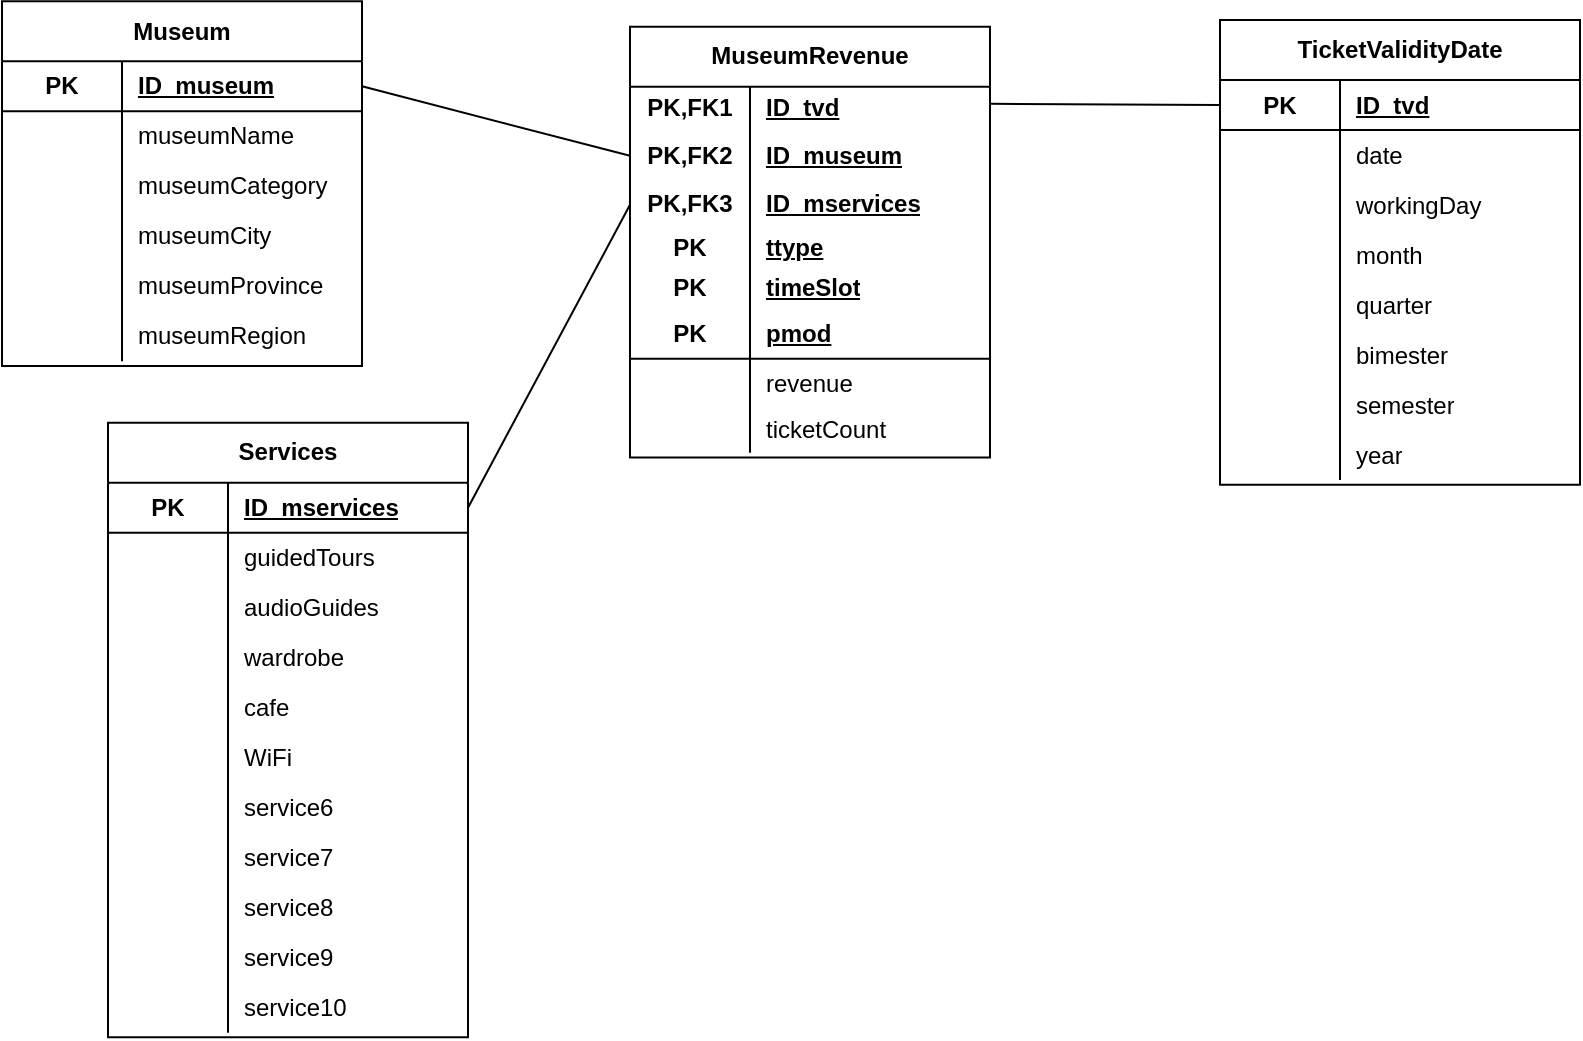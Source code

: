 <mxfile version="22.0.2" type="device">
  <diagram name="Page-1" id="Dv8w036ittZXrfxA3FeI">
    <mxGraphModel dx="2236" dy="738" grid="0" gridSize="10" guides="0" tooltips="1" connect="1" arrows="1" fold="1" page="0" pageScale="1" pageWidth="827" pageHeight="1169" math="0" shadow="0">
      <root>
        <mxCell id="0" />
        <mxCell id="1" parent="0" />
        <mxCell id="UeH1s7Mo3hHtWr80x8ty-1" value="MuseumRevenue" style="shape=table;startSize=30;container=1;collapsible=1;childLayout=tableLayout;fixedRows=1;rowLines=0;fontStyle=1;align=center;resizeLast=1;html=1;whiteSpace=wrap;" vertex="1" parent="1">
          <mxGeometry x="-572" y="140.42" width="180" height="215.327" as="geometry">
            <mxRectangle x="-680" y="157" width="135" height="30" as="alternateBounds" />
          </mxGeometry>
        </mxCell>
        <mxCell id="UeH1s7Mo3hHtWr80x8ty-2" value="" style="shape=tableRow;horizontal=0;startSize=0;swimlaneHead=0;swimlaneBody=0;fillColor=none;collapsible=0;dropTarget=0;points=[[0,0.5],[1,0.5]];portConstraint=eastwest;top=0;left=0;right=0;bottom=0;html=1;" vertex="1" parent="UeH1s7Mo3hHtWr80x8ty-1">
          <mxGeometry y="30" width="180" height="22" as="geometry" />
        </mxCell>
        <mxCell id="UeH1s7Mo3hHtWr80x8ty-3" value="PK,FK1" style="shape=partialRectangle;connectable=0;fillColor=none;top=0;left=0;bottom=0;right=0;fontStyle=1;overflow=hidden;html=1;whiteSpace=wrap;" vertex="1" parent="UeH1s7Mo3hHtWr80x8ty-2">
          <mxGeometry width="60" height="22" as="geometry">
            <mxRectangle width="60" height="22" as="alternateBounds" />
          </mxGeometry>
        </mxCell>
        <mxCell id="UeH1s7Mo3hHtWr80x8ty-4" value="ID_tvd" style="shape=partialRectangle;connectable=0;fillColor=none;top=0;left=0;bottom=0;right=0;align=left;spacingLeft=6;fontStyle=5;overflow=hidden;html=1;whiteSpace=wrap;" vertex="1" parent="UeH1s7Mo3hHtWr80x8ty-2">
          <mxGeometry x="60" width="120" height="22" as="geometry">
            <mxRectangle width="120" height="22" as="alternateBounds" />
          </mxGeometry>
        </mxCell>
        <mxCell id="UeH1s7Mo3hHtWr80x8ty-5" value="" style="shape=tableRow;horizontal=0;startSize=0;swimlaneHead=0;swimlaneBody=0;fillColor=none;collapsible=0;dropTarget=0;points=[[0,0.5],[1,0.5]];portConstraint=eastwest;top=0;left=0;right=0;bottom=0;html=1;" vertex="1" parent="UeH1s7Mo3hHtWr80x8ty-1">
          <mxGeometry y="52" width="180" height="25" as="geometry" />
        </mxCell>
        <mxCell id="UeH1s7Mo3hHtWr80x8ty-6" value="PK,FK2" style="shape=partialRectangle;connectable=0;fillColor=none;top=0;left=0;bottom=0;right=0;fontStyle=1;overflow=hidden;html=1;whiteSpace=wrap;" vertex="1" parent="UeH1s7Mo3hHtWr80x8ty-5">
          <mxGeometry width="60" height="25" as="geometry">
            <mxRectangle width="60" height="25" as="alternateBounds" />
          </mxGeometry>
        </mxCell>
        <mxCell id="UeH1s7Mo3hHtWr80x8ty-7" value="ID_museum" style="shape=partialRectangle;connectable=0;fillColor=none;top=0;left=0;bottom=0;right=0;align=left;spacingLeft=6;fontStyle=5;overflow=hidden;html=1;whiteSpace=wrap;" vertex="1" parent="UeH1s7Mo3hHtWr80x8ty-5">
          <mxGeometry x="60" width="120" height="25" as="geometry">
            <mxRectangle width="120" height="25" as="alternateBounds" />
          </mxGeometry>
        </mxCell>
        <mxCell id="UeH1s7Mo3hHtWr80x8ty-8" value="" style="shape=tableRow;horizontal=0;startSize=0;swimlaneHead=0;swimlaneBody=0;fillColor=none;collapsible=0;dropTarget=0;points=[[0,0.5],[1,0.5]];portConstraint=eastwest;top=0;left=0;right=0;bottom=0;html=1;" vertex="1" parent="UeH1s7Mo3hHtWr80x8ty-1">
          <mxGeometry y="77" width="180" height="24" as="geometry" />
        </mxCell>
        <mxCell id="UeH1s7Mo3hHtWr80x8ty-9" value="PK,FK3" style="shape=partialRectangle;connectable=0;fillColor=none;top=0;left=0;bottom=0;right=0;fontStyle=1;overflow=hidden;html=1;whiteSpace=wrap;" vertex="1" parent="UeH1s7Mo3hHtWr80x8ty-8">
          <mxGeometry width="60" height="24" as="geometry">
            <mxRectangle width="60" height="24" as="alternateBounds" />
          </mxGeometry>
        </mxCell>
        <mxCell id="UeH1s7Mo3hHtWr80x8ty-10" value="ID_mservices" style="shape=partialRectangle;connectable=0;fillColor=none;top=0;left=0;bottom=0;right=0;align=left;spacingLeft=6;fontStyle=5;overflow=hidden;html=1;whiteSpace=wrap;" vertex="1" parent="UeH1s7Mo3hHtWr80x8ty-8">
          <mxGeometry x="60" width="120" height="24" as="geometry">
            <mxRectangle width="120" height="24" as="alternateBounds" />
          </mxGeometry>
        </mxCell>
        <mxCell id="UeH1s7Mo3hHtWr80x8ty-11" value="" style="shape=tableRow;horizontal=0;startSize=0;swimlaneHead=0;swimlaneBody=0;fillColor=none;collapsible=0;dropTarget=0;points=[[0,0.5],[1,0.5]];portConstraint=eastwest;top=0;left=0;right=0;bottom=0;html=1;" vertex="1" parent="UeH1s7Mo3hHtWr80x8ty-1">
          <mxGeometry y="101" width="180" height="20" as="geometry" />
        </mxCell>
        <mxCell id="UeH1s7Mo3hHtWr80x8ty-12" value="PK" style="shape=partialRectangle;connectable=0;fillColor=none;top=0;left=0;bottom=0;right=0;fontStyle=1;overflow=hidden;html=1;whiteSpace=wrap;" vertex="1" parent="UeH1s7Mo3hHtWr80x8ty-11">
          <mxGeometry width="60" height="20" as="geometry">
            <mxRectangle width="60" height="20" as="alternateBounds" />
          </mxGeometry>
        </mxCell>
        <mxCell id="UeH1s7Mo3hHtWr80x8ty-13" value="ttype" style="shape=partialRectangle;connectable=0;fillColor=none;top=0;left=0;bottom=0;right=0;align=left;spacingLeft=6;fontStyle=5;overflow=hidden;html=1;whiteSpace=wrap;" vertex="1" parent="UeH1s7Mo3hHtWr80x8ty-11">
          <mxGeometry x="60" width="120" height="20" as="geometry">
            <mxRectangle width="120" height="20" as="alternateBounds" />
          </mxGeometry>
        </mxCell>
        <mxCell id="UeH1s7Mo3hHtWr80x8ty-107" value="" style="shape=tableRow;horizontal=0;startSize=0;swimlaneHead=0;swimlaneBody=0;fillColor=none;collapsible=0;dropTarget=0;points=[[0,0.5],[1,0.5]];portConstraint=eastwest;top=0;left=0;right=0;bottom=0;html=1;" vertex="1" parent="UeH1s7Mo3hHtWr80x8ty-1">
          <mxGeometry y="121" width="180" height="20" as="geometry" />
        </mxCell>
        <mxCell id="UeH1s7Mo3hHtWr80x8ty-108" value="PK" style="shape=partialRectangle;connectable=0;fillColor=none;top=0;left=0;bottom=0;right=0;fontStyle=1;overflow=hidden;html=1;whiteSpace=wrap;" vertex="1" parent="UeH1s7Mo3hHtWr80x8ty-107">
          <mxGeometry width="60" height="20" as="geometry">
            <mxRectangle width="60" height="20" as="alternateBounds" />
          </mxGeometry>
        </mxCell>
        <mxCell id="UeH1s7Mo3hHtWr80x8ty-109" value="timeSlot" style="shape=partialRectangle;connectable=0;fillColor=none;top=0;left=0;bottom=0;right=0;align=left;spacingLeft=6;fontStyle=5;overflow=hidden;html=1;whiteSpace=wrap;" vertex="1" parent="UeH1s7Mo3hHtWr80x8ty-107">
          <mxGeometry x="60" width="120" height="20" as="geometry">
            <mxRectangle width="120" height="20" as="alternateBounds" />
          </mxGeometry>
        </mxCell>
        <mxCell id="UeH1s7Mo3hHtWr80x8ty-14" value="" style="shape=tableRow;horizontal=0;startSize=0;swimlaneHead=0;swimlaneBody=0;fillColor=none;collapsible=0;dropTarget=0;points=[[0,0.5],[1,0.5]];portConstraint=eastwest;top=0;left=0;right=0;bottom=1;html=1;" vertex="1" parent="UeH1s7Mo3hHtWr80x8ty-1">
          <mxGeometry y="141" width="180" height="25" as="geometry" />
        </mxCell>
        <mxCell id="UeH1s7Mo3hHtWr80x8ty-15" value="PK" style="shape=partialRectangle;connectable=0;fillColor=none;top=0;left=0;bottom=0;right=0;fontStyle=1;overflow=hidden;html=1;whiteSpace=wrap;" vertex="1" parent="UeH1s7Mo3hHtWr80x8ty-14">
          <mxGeometry width="60" height="25" as="geometry">
            <mxRectangle width="60" height="25" as="alternateBounds" />
          </mxGeometry>
        </mxCell>
        <mxCell id="UeH1s7Mo3hHtWr80x8ty-16" value="pmod" style="shape=partialRectangle;connectable=0;fillColor=none;top=0;left=0;bottom=0;right=0;align=left;spacingLeft=6;fontStyle=5;overflow=hidden;html=1;whiteSpace=wrap;" vertex="1" parent="UeH1s7Mo3hHtWr80x8ty-14">
          <mxGeometry x="60" width="120" height="25" as="geometry">
            <mxRectangle width="120" height="25" as="alternateBounds" />
          </mxGeometry>
        </mxCell>
        <mxCell id="UeH1s7Mo3hHtWr80x8ty-17" value="" style="shape=tableRow;horizontal=0;startSize=0;swimlaneHead=0;swimlaneBody=0;fillColor=none;collapsible=0;dropTarget=0;points=[[0,0.5],[1,0.5]];portConstraint=eastwest;top=0;left=0;right=0;bottom=0;html=1;" vertex="1" parent="UeH1s7Mo3hHtWr80x8ty-1">
          <mxGeometry y="166" width="180" height="25" as="geometry" />
        </mxCell>
        <mxCell id="UeH1s7Mo3hHtWr80x8ty-18" value="" style="shape=partialRectangle;connectable=0;fillColor=none;top=0;left=0;bottom=0;right=0;editable=1;overflow=hidden;html=1;whiteSpace=wrap;" vertex="1" parent="UeH1s7Mo3hHtWr80x8ty-17">
          <mxGeometry width="60" height="25" as="geometry">
            <mxRectangle width="60" height="25" as="alternateBounds" />
          </mxGeometry>
        </mxCell>
        <mxCell id="UeH1s7Mo3hHtWr80x8ty-19" value="revenue" style="shape=partialRectangle;connectable=0;fillColor=none;top=0;left=0;bottom=0;right=0;align=left;spacingLeft=6;overflow=hidden;html=1;whiteSpace=wrap;" vertex="1" parent="UeH1s7Mo3hHtWr80x8ty-17">
          <mxGeometry x="60" width="120" height="25" as="geometry">
            <mxRectangle width="120" height="25" as="alternateBounds" />
          </mxGeometry>
        </mxCell>
        <mxCell id="UeH1s7Mo3hHtWr80x8ty-20" value="" style="shape=tableRow;horizontal=0;startSize=0;swimlaneHead=0;swimlaneBody=0;fillColor=none;collapsible=0;dropTarget=0;points=[[0,0.5],[1,0.5]];portConstraint=eastwest;top=0;left=0;right=0;bottom=0;html=1;" vertex="1" parent="UeH1s7Mo3hHtWr80x8ty-1">
          <mxGeometry y="191" width="180" height="22" as="geometry" />
        </mxCell>
        <mxCell id="UeH1s7Mo3hHtWr80x8ty-21" value="" style="shape=partialRectangle;connectable=0;fillColor=none;top=0;left=0;bottom=0;right=0;editable=1;overflow=hidden;html=1;whiteSpace=wrap;" vertex="1" parent="UeH1s7Mo3hHtWr80x8ty-20">
          <mxGeometry width="60" height="22" as="geometry">
            <mxRectangle width="60" height="22" as="alternateBounds" />
          </mxGeometry>
        </mxCell>
        <mxCell id="UeH1s7Mo3hHtWr80x8ty-22" value="ticketCount" style="shape=partialRectangle;connectable=0;fillColor=none;top=0;left=0;bottom=0;right=0;align=left;spacingLeft=6;overflow=hidden;html=1;whiteSpace=wrap;" vertex="1" parent="UeH1s7Mo3hHtWr80x8ty-20">
          <mxGeometry x="60" width="120" height="22" as="geometry">
            <mxRectangle width="120" height="22" as="alternateBounds" />
          </mxGeometry>
        </mxCell>
        <mxCell id="UeH1s7Mo3hHtWr80x8ty-23" value="" style="endArrow=none;html=1;rounded=0;startSize=14;endSize=14;sourcePerimeterSpacing=8;targetPerimeterSpacing=8;curved=1;entryX=0;entryY=0.5;entryDx=0;entryDy=0;exitX=1.002;exitY=0.387;exitDx=0;exitDy=0;exitPerimeter=0;" edge="1" parent="1" source="UeH1s7Mo3hHtWr80x8ty-2" target="UeH1s7Mo3hHtWr80x8ty-25">
          <mxGeometry relative="1" as="geometry">
            <mxPoint x="-395" y="179" as="sourcePoint" />
            <mxPoint x="-59" y="170" as="targetPoint" />
          </mxGeometry>
        </mxCell>
        <mxCell id="UeH1s7Mo3hHtWr80x8ty-24" value="TicketValidityDate" style="shape=table;startSize=30;container=1;collapsible=1;childLayout=tableLayout;fixedRows=1;rowLines=0;fontStyle=1;align=center;resizeLast=1;html=1;whiteSpace=wrap;" vertex="1" parent="1">
          <mxGeometry x="-277" y="137" width="180" height="232.327" as="geometry">
            <mxRectangle x="-680" y="157" width="135" height="30" as="alternateBounds" />
          </mxGeometry>
        </mxCell>
        <mxCell id="UeH1s7Mo3hHtWr80x8ty-25" value="" style="shape=tableRow;horizontal=0;startSize=0;swimlaneHead=0;swimlaneBody=0;fillColor=none;collapsible=0;dropTarget=0;points=[[0,0.5],[1,0.5]];portConstraint=eastwest;top=0;left=0;right=0;bottom=1;html=1;" vertex="1" parent="UeH1s7Mo3hHtWr80x8ty-24">
          <mxGeometry y="30" width="180" height="25" as="geometry" />
        </mxCell>
        <mxCell id="UeH1s7Mo3hHtWr80x8ty-26" value="PK" style="shape=partialRectangle;connectable=0;fillColor=none;top=0;left=0;bottom=0;right=0;fontStyle=1;overflow=hidden;html=1;whiteSpace=wrap;" vertex="1" parent="UeH1s7Mo3hHtWr80x8ty-25">
          <mxGeometry width="60" height="25" as="geometry">
            <mxRectangle width="60" height="25" as="alternateBounds" />
          </mxGeometry>
        </mxCell>
        <mxCell id="UeH1s7Mo3hHtWr80x8ty-27" value="ID_tvd" style="shape=partialRectangle;connectable=0;fillColor=none;top=0;left=0;bottom=0;right=0;align=left;spacingLeft=6;fontStyle=5;overflow=hidden;html=1;whiteSpace=wrap;" vertex="1" parent="UeH1s7Mo3hHtWr80x8ty-25">
          <mxGeometry x="60" width="120" height="25" as="geometry">
            <mxRectangle width="120" height="25" as="alternateBounds" />
          </mxGeometry>
        </mxCell>
        <mxCell id="UeH1s7Mo3hHtWr80x8ty-28" value="" style="shape=tableRow;horizontal=0;startSize=0;swimlaneHead=0;swimlaneBody=0;fillColor=none;collapsible=0;dropTarget=0;points=[[0,0.5],[1,0.5]];portConstraint=eastwest;top=0;left=0;right=0;bottom=0;html=1;" vertex="1" parent="UeH1s7Mo3hHtWr80x8ty-24">
          <mxGeometry y="55" width="180" height="25" as="geometry" />
        </mxCell>
        <mxCell id="UeH1s7Mo3hHtWr80x8ty-29" value="" style="shape=partialRectangle;connectable=0;fillColor=none;top=0;left=0;bottom=0;right=0;editable=1;overflow=hidden;html=1;whiteSpace=wrap;" vertex="1" parent="UeH1s7Mo3hHtWr80x8ty-28">
          <mxGeometry width="60" height="25" as="geometry">
            <mxRectangle width="60" height="25" as="alternateBounds" />
          </mxGeometry>
        </mxCell>
        <mxCell id="UeH1s7Mo3hHtWr80x8ty-30" value="date" style="shape=partialRectangle;connectable=0;fillColor=none;top=0;left=0;bottom=0;right=0;align=left;spacingLeft=6;overflow=hidden;html=1;whiteSpace=wrap;" vertex="1" parent="UeH1s7Mo3hHtWr80x8ty-28">
          <mxGeometry x="60" width="120" height="25" as="geometry">
            <mxRectangle width="120" height="25" as="alternateBounds" />
          </mxGeometry>
        </mxCell>
        <mxCell id="UeH1s7Mo3hHtWr80x8ty-34" value="" style="shape=tableRow;horizontal=0;startSize=0;swimlaneHead=0;swimlaneBody=0;fillColor=none;collapsible=0;dropTarget=0;points=[[0,0.5],[1,0.5]];portConstraint=eastwest;top=0;left=0;right=0;bottom=0;html=1;" vertex="1" parent="UeH1s7Mo3hHtWr80x8ty-24">
          <mxGeometry y="80" width="180" height="25" as="geometry" />
        </mxCell>
        <mxCell id="UeH1s7Mo3hHtWr80x8ty-35" value="" style="shape=partialRectangle;connectable=0;fillColor=none;top=0;left=0;bottom=0;right=0;editable=1;overflow=hidden;html=1;whiteSpace=wrap;" vertex="1" parent="UeH1s7Mo3hHtWr80x8ty-34">
          <mxGeometry width="60" height="25" as="geometry">
            <mxRectangle width="60" height="25" as="alternateBounds" />
          </mxGeometry>
        </mxCell>
        <mxCell id="UeH1s7Mo3hHtWr80x8ty-36" value="workingDay" style="shape=partialRectangle;connectable=0;fillColor=none;top=0;left=0;bottom=0;right=0;align=left;spacingLeft=6;overflow=hidden;html=1;whiteSpace=wrap;" vertex="1" parent="UeH1s7Mo3hHtWr80x8ty-34">
          <mxGeometry x="60" width="120" height="25" as="geometry">
            <mxRectangle width="120" height="25" as="alternateBounds" />
          </mxGeometry>
        </mxCell>
        <mxCell id="UeH1s7Mo3hHtWr80x8ty-37" value="" style="shape=tableRow;horizontal=0;startSize=0;swimlaneHead=0;swimlaneBody=0;fillColor=none;collapsible=0;dropTarget=0;points=[[0,0.5],[1,0.5]];portConstraint=eastwest;top=0;left=0;right=0;bottom=0;html=1;" vertex="1" parent="UeH1s7Mo3hHtWr80x8ty-24">
          <mxGeometry y="105" width="180" height="25" as="geometry" />
        </mxCell>
        <mxCell id="UeH1s7Mo3hHtWr80x8ty-38" value="" style="shape=partialRectangle;connectable=0;fillColor=none;top=0;left=0;bottom=0;right=0;editable=1;overflow=hidden;html=1;whiteSpace=wrap;" vertex="1" parent="UeH1s7Mo3hHtWr80x8ty-37">
          <mxGeometry width="60" height="25" as="geometry">
            <mxRectangle width="60" height="25" as="alternateBounds" />
          </mxGeometry>
        </mxCell>
        <mxCell id="UeH1s7Mo3hHtWr80x8ty-39" value="month" style="shape=partialRectangle;connectable=0;fillColor=none;top=0;left=0;bottom=0;right=0;align=left;spacingLeft=6;overflow=hidden;html=1;whiteSpace=wrap;" vertex="1" parent="UeH1s7Mo3hHtWr80x8ty-37">
          <mxGeometry x="60" width="120" height="25" as="geometry">
            <mxRectangle width="120" height="25" as="alternateBounds" />
          </mxGeometry>
        </mxCell>
        <mxCell id="UeH1s7Mo3hHtWr80x8ty-40" value="" style="shape=tableRow;horizontal=0;startSize=0;swimlaneHead=0;swimlaneBody=0;fillColor=none;collapsible=0;dropTarget=0;points=[[0,0.5],[1,0.5]];portConstraint=eastwest;top=0;left=0;right=0;bottom=0;html=1;" vertex="1" parent="UeH1s7Mo3hHtWr80x8ty-24">
          <mxGeometry y="130" width="180" height="25" as="geometry" />
        </mxCell>
        <mxCell id="UeH1s7Mo3hHtWr80x8ty-41" value="" style="shape=partialRectangle;connectable=0;fillColor=none;top=0;left=0;bottom=0;right=0;editable=1;overflow=hidden;html=1;whiteSpace=wrap;" vertex="1" parent="UeH1s7Mo3hHtWr80x8ty-40">
          <mxGeometry width="60" height="25" as="geometry">
            <mxRectangle width="60" height="25" as="alternateBounds" />
          </mxGeometry>
        </mxCell>
        <mxCell id="UeH1s7Mo3hHtWr80x8ty-42" value="quarter" style="shape=partialRectangle;connectable=0;fillColor=none;top=0;left=0;bottom=0;right=0;align=left;spacingLeft=6;overflow=hidden;html=1;whiteSpace=wrap;" vertex="1" parent="UeH1s7Mo3hHtWr80x8ty-40">
          <mxGeometry x="60" width="120" height="25" as="geometry">
            <mxRectangle width="120" height="25" as="alternateBounds" />
          </mxGeometry>
        </mxCell>
        <mxCell id="UeH1s7Mo3hHtWr80x8ty-43" value="" style="shape=tableRow;horizontal=0;startSize=0;swimlaneHead=0;swimlaneBody=0;fillColor=none;collapsible=0;dropTarget=0;points=[[0,0.5],[1,0.5]];portConstraint=eastwest;top=0;left=0;right=0;bottom=0;html=1;" vertex="1" parent="UeH1s7Mo3hHtWr80x8ty-24">
          <mxGeometry y="155" width="180" height="25" as="geometry" />
        </mxCell>
        <mxCell id="UeH1s7Mo3hHtWr80x8ty-44" value="" style="shape=partialRectangle;connectable=0;fillColor=none;top=0;left=0;bottom=0;right=0;editable=1;overflow=hidden;html=1;whiteSpace=wrap;" vertex="1" parent="UeH1s7Mo3hHtWr80x8ty-43">
          <mxGeometry width="60" height="25" as="geometry">
            <mxRectangle width="60" height="25" as="alternateBounds" />
          </mxGeometry>
        </mxCell>
        <mxCell id="UeH1s7Mo3hHtWr80x8ty-45" value="bimester" style="shape=partialRectangle;connectable=0;fillColor=none;top=0;left=0;bottom=0;right=0;align=left;spacingLeft=6;overflow=hidden;html=1;whiteSpace=wrap;" vertex="1" parent="UeH1s7Mo3hHtWr80x8ty-43">
          <mxGeometry x="60" width="120" height="25" as="geometry">
            <mxRectangle width="120" height="25" as="alternateBounds" />
          </mxGeometry>
        </mxCell>
        <mxCell id="UeH1s7Mo3hHtWr80x8ty-46" value="" style="shape=tableRow;horizontal=0;startSize=0;swimlaneHead=0;swimlaneBody=0;fillColor=none;collapsible=0;dropTarget=0;points=[[0,0.5],[1,0.5]];portConstraint=eastwest;top=0;left=0;right=0;bottom=0;html=1;" vertex="1" parent="UeH1s7Mo3hHtWr80x8ty-24">
          <mxGeometry y="180" width="180" height="25" as="geometry" />
        </mxCell>
        <mxCell id="UeH1s7Mo3hHtWr80x8ty-47" value="" style="shape=partialRectangle;connectable=0;fillColor=none;top=0;left=0;bottom=0;right=0;editable=1;overflow=hidden;html=1;whiteSpace=wrap;" vertex="1" parent="UeH1s7Mo3hHtWr80x8ty-46">
          <mxGeometry width="60" height="25" as="geometry">
            <mxRectangle width="60" height="25" as="alternateBounds" />
          </mxGeometry>
        </mxCell>
        <mxCell id="UeH1s7Mo3hHtWr80x8ty-48" value="semester" style="shape=partialRectangle;connectable=0;fillColor=none;top=0;left=0;bottom=0;right=0;align=left;spacingLeft=6;overflow=hidden;html=1;whiteSpace=wrap;" vertex="1" parent="UeH1s7Mo3hHtWr80x8ty-46">
          <mxGeometry x="60" width="120" height="25" as="geometry">
            <mxRectangle width="120" height="25" as="alternateBounds" />
          </mxGeometry>
        </mxCell>
        <mxCell id="UeH1s7Mo3hHtWr80x8ty-49" value="" style="shape=tableRow;horizontal=0;startSize=0;swimlaneHead=0;swimlaneBody=0;fillColor=none;collapsible=0;dropTarget=0;points=[[0,0.5],[1,0.5]];portConstraint=eastwest;top=0;left=0;right=0;bottom=0;html=1;" vertex="1" parent="UeH1s7Mo3hHtWr80x8ty-24">
          <mxGeometry y="205" width="180" height="25" as="geometry" />
        </mxCell>
        <mxCell id="UeH1s7Mo3hHtWr80x8ty-50" value="" style="shape=partialRectangle;connectable=0;fillColor=none;top=0;left=0;bottom=0;right=0;editable=1;overflow=hidden;html=1;whiteSpace=wrap;" vertex="1" parent="UeH1s7Mo3hHtWr80x8ty-49">
          <mxGeometry width="60" height="25" as="geometry">
            <mxRectangle width="60" height="25" as="alternateBounds" />
          </mxGeometry>
        </mxCell>
        <mxCell id="UeH1s7Mo3hHtWr80x8ty-51" value="year" style="shape=partialRectangle;connectable=0;fillColor=none;top=0;left=0;bottom=0;right=0;align=left;spacingLeft=6;overflow=hidden;html=1;whiteSpace=wrap;" vertex="1" parent="UeH1s7Mo3hHtWr80x8ty-49">
          <mxGeometry x="60" width="120" height="25" as="geometry">
            <mxRectangle width="120" height="25" as="alternateBounds" />
          </mxGeometry>
        </mxCell>
        <mxCell id="UeH1s7Mo3hHtWr80x8ty-52" value="Museum" style="shape=table;startSize=30;container=1;collapsible=1;childLayout=tableLayout;fixedRows=1;rowLines=0;fontStyle=1;align=center;resizeLast=1;html=1;whiteSpace=wrap;" vertex="1" parent="1">
          <mxGeometry x="-886" y="127.67" width="180" height="182.327" as="geometry">
            <mxRectangle x="-680" y="157" width="135" height="30" as="alternateBounds" />
          </mxGeometry>
        </mxCell>
        <mxCell id="UeH1s7Mo3hHtWr80x8ty-53" value="" style="shape=tableRow;horizontal=0;startSize=0;swimlaneHead=0;swimlaneBody=0;fillColor=none;collapsible=0;dropTarget=0;points=[[0,0.5],[1,0.5]];portConstraint=eastwest;top=0;left=0;right=0;bottom=1;html=1;" vertex="1" parent="UeH1s7Mo3hHtWr80x8ty-52">
          <mxGeometry y="30" width="180" height="25" as="geometry" />
        </mxCell>
        <mxCell id="UeH1s7Mo3hHtWr80x8ty-54" value="PK" style="shape=partialRectangle;connectable=0;fillColor=none;top=0;left=0;bottom=0;right=0;fontStyle=1;overflow=hidden;html=1;whiteSpace=wrap;" vertex="1" parent="UeH1s7Mo3hHtWr80x8ty-53">
          <mxGeometry width="60" height="25" as="geometry">
            <mxRectangle width="60" height="25" as="alternateBounds" />
          </mxGeometry>
        </mxCell>
        <mxCell id="UeH1s7Mo3hHtWr80x8ty-55" value="ID_museum" style="shape=partialRectangle;connectable=0;fillColor=none;top=0;left=0;bottom=0;right=0;align=left;spacingLeft=6;fontStyle=5;overflow=hidden;html=1;whiteSpace=wrap;" vertex="1" parent="UeH1s7Mo3hHtWr80x8ty-53">
          <mxGeometry x="60" width="120" height="25" as="geometry">
            <mxRectangle width="120" height="25" as="alternateBounds" />
          </mxGeometry>
        </mxCell>
        <mxCell id="UeH1s7Mo3hHtWr80x8ty-56" value="" style="shape=tableRow;horizontal=0;startSize=0;swimlaneHead=0;swimlaneBody=0;fillColor=none;collapsible=0;dropTarget=0;points=[[0,0.5],[1,0.5]];portConstraint=eastwest;top=0;left=0;right=0;bottom=0;html=1;" vertex="1" parent="UeH1s7Mo3hHtWr80x8ty-52">
          <mxGeometry y="55" width="180" height="25" as="geometry" />
        </mxCell>
        <mxCell id="UeH1s7Mo3hHtWr80x8ty-57" value="" style="shape=partialRectangle;connectable=0;fillColor=none;top=0;left=0;bottom=0;right=0;editable=1;overflow=hidden;html=1;whiteSpace=wrap;" vertex="1" parent="UeH1s7Mo3hHtWr80x8ty-56">
          <mxGeometry width="60" height="25" as="geometry">
            <mxRectangle width="60" height="25" as="alternateBounds" />
          </mxGeometry>
        </mxCell>
        <mxCell id="UeH1s7Mo3hHtWr80x8ty-58" value="museumName" style="shape=partialRectangle;connectable=0;fillColor=none;top=0;left=0;bottom=0;right=0;align=left;spacingLeft=6;overflow=hidden;html=1;whiteSpace=wrap;" vertex="1" parent="UeH1s7Mo3hHtWr80x8ty-56">
          <mxGeometry x="60" width="120" height="25" as="geometry">
            <mxRectangle width="120" height="25" as="alternateBounds" />
          </mxGeometry>
        </mxCell>
        <mxCell id="UeH1s7Mo3hHtWr80x8ty-59" value="" style="shape=tableRow;horizontal=0;startSize=0;swimlaneHead=0;swimlaneBody=0;fillColor=none;collapsible=0;dropTarget=0;points=[[0,0.5],[1,0.5]];portConstraint=eastwest;top=0;left=0;right=0;bottom=0;html=1;" vertex="1" parent="UeH1s7Mo3hHtWr80x8ty-52">
          <mxGeometry y="80" width="180" height="25" as="geometry" />
        </mxCell>
        <mxCell id="UeH1s7Mo3hHtWr80x8ty-60" value="" style="shape=partialRectangle;connectable=0;fillColor=none;top=0;left=0;bottom=0;right=0;editable=1;overflow=hidden;html=1;whiteSpace=wrap;" vertex="1" parent="UeH1s7Mo3hHtWr80x8ty-59">
          <mxGeometry width="60" height="25" as="geometry">
            <mxRectangle width="60" height="25" as="alternateBounds" />
          </mxGeometry>
        </mxCell>
        <mxCell id="UeH1s7Mo3hHtWr80x8ty-61" value="museumCategory" style="shape=partialRectangle;connectable=0;fillColor=none;top=0;left=0;bottom=0;right=0;align=left;spacingLeft=6;overflow=hidden;html=1;whiteSpace=wrap;" vertex="1" parent="UeH1s7Mo3hHtWr80x8ty-59">
          <mxGeometry x="60" width="120" height="25" as="geometry">
            <mxRectangle width="120" height="25" as="alternateBounds" />
          </mxGeometry>
        </mxCell>
        <mxCell id="UeH1s7Mo3hHtWr80x8ty-62" value="" style="shape=tableRow;horizontal=0;startSize=0;swimlaneHead=0;swimlaneBody=0;fillColor=none;collapsible=0;dropTarget=0;points=[[0,0.5],[1,0.5]];portConstraint=eastwest;top=0;left=0;right=0;bottom=0;html=1;" vertex="1" parent="UeH1s7Mo3hHtWr80x8ty-52">
          <mxGeometry y="105" width="180" height="25" as="geometry" />
        </mxCell>
        <mxCell id="UeH1s7Mo3hHtWr80x8ty-63" value="" style="shape=partialRectangle;connectable=0;fillColor=none;top=0;left=0;bottom=0;right=0;editable=1;overflow=hidden;html=1;whiteSpace=wrap;" vertex="1" parent="UeH1s7Mo3hHtWr80x8ty-62">
          <mxGeometry width="60" height="25" as="geometry">
            <mxRectangle width="60" height="25" as="alternateBounds" />
          </mxGeometry>
        </mxCell>
        <mxCell id="UeH1s7Mo3hHtWr80x8ty-64" value="museumCity" style="shape=partialRectangle;connectable=0;fillColor=none;top=0;left=0;bottom=0;right=0;align=left;spacingLeft=6;overflow=hidden;html=1;whiteSpace=wrap;" vertex="1" parent="UeH1s7Mo3hHtWr80x8ty-62">
          <mxGeometry x="60" width="120" height="25" as="geometry">
            <mxRectangle width="120" height="25" as="alternateBounds" />
          </mxGeometry>
        </mxCell>
        <mxCell id="UeH1s7Mo3hHtWr80x8ty-65" value="" style="shape=tableRow;horizontal=0;startSize=0;swimlaneHead=0;swimlaneBody=0;fillColor=none;collapsible=0;dropTarget=0;points=[[0,0.5],[1,0.5]];portConstraint=eastwest;top=0;left=0;right=0;bottom=0;html=1;" vertex="1" parent="UeH1s7Mo3hHtWr80x8ty-52">
          <mxGeometry y="130" width="180" height="25" as="geometry" />
        </mxCell>
        <mxCell id="UeH1s7Mo3hHtWr80x8ty-66" value="" style="shape=partialRectangle;connectable=0;fillColor=none;top=0;left=0;bottom=0;right=0;editable=1;overflow=hidden;html=1;whiteSpace=wrap;" vertex="1" parent="UeH1s7Mo3hHtWr80x8ty-65">
          <mxGeometry width="60" height="25" as="geometry">
            <mxRectangle width="60" height="25" as="alternateBounds" />
          </mxGeometry>
        </mxCell>
        <mxCell id="UeH1s7Mo3hHtWr80x8ty-67" value="museumProvince" style="shape=partialRectangle;connectable=0;fillColor=none;top=0;left=0;bottom=0;right=0;align=left;spacingLeft=6;overflow=hidden;html=1;whiteSpace=wrap;" vertex="1" parent="UeH1s7Mo3hHtWr80x8ty-65">
          <mxGeometry x="60" width="120" height="25" as="geometry">
            <mxRectangle width="120" height="25" as="alternateBounds" />
          </mxGeometry>
        </mxCell>
        <mxCell id="UeH1s7Mo3hHtWr80x8ty-68" value="" style="shape=tableRow;horizontal=0;startSize=0;swimlaneHead=0;swimlaneBody=0;fillColor=none;collapsible=0;dropTarget=0;points=[[0,0.5],[1,0.5]];portConstraint=eastwest;top=0;left=0;right=0;bottom=0;html=1;" vertex="1" parent="UeH1s7Mo3hHtWr80x8ty-52">
          <mxGeometry y="155" width="180" height="25" as="geometry" />
        </mxCell>
        <mxCell id="UeH1s7Mo3hHtWr80x8ty-69" value="" style="shape=partialRectangle;connectable=0;fillColor=none;top=0;left=0;bottom=0;right=0;editable=1;overflow=hidden;html=1;whiteSpace=wrap;" vertex="1" parent="UeH1s7Mo3hHtWr80x8ty-68">
          <mxGeometry width="60" height="25" as="geometry">
            <mxRectangle width="60" height="25" as="alternateBounds" />
          </mxGeometry>
        </mxCell>
        <mxCell id="UeH1s7Mo3hHtWr80x8ty-70" value="museumRegion" style="shape=partialRectangle;connectable=0;fillColor=none;top=0;left=0;bottom=0;right=0;align=left;spacingLeft=6;overflow=hidden;html=1;whiteSpace=wrap;" vertex="1" parent="UeH1s7Mo3hHtWr80x8ty-68">
          <mxGeometry x="60" width="120" height="25" as="geometry">
            <mxRectangle width="120" height="25" as="alternateBounds" />
          </mxGeometry>
        </mxCell>
        <mxCell id="UeH1s7Mo3hHtWr80x8ty-71" value="" style="endArrow=none;html=1;rounded=0;startSize=14;endSize=14;sourcePerimeterSpacing=8;targetPerimeterSpacing=8;curved=1;exitX=1;exitY=0.5;exitDx=0;exitDy=0;entryX=0;entryY=0.5;entryDx=0;entryDy=0;" edge="1" parent="1" source="UeH1s7Mo3hHtWr80x8ty-53" target="UeH1s7Mo3hHtWr80x8ty-5">
          <mxGeometry width="50" height="50" relative="1" as="geometry">
            <mxPoint x="-663" y="156" as="sourcePoint" />
            <mxPoint x="-613" y="106" as="targetPoint" />
          </mxGeometry>
        </mxCell>
        <mxCell id="UeH1s7Mo3hHtWr80x8ty-72" value="Services" style="shape=table;startSize=30;container=1;collapsible=1;childLayout=tableLayout;fixedRows=1;rowLines=0;fontStyle=1;align=center;resizeLast=1;html=1;whiteSpace=wrap;" vertex="1" parent="1">
          <mxGeometry x="-833" y="338.34" width="180" height="307.327" as="geometry">
            <mxRectangle x="-680" y="157" width="135" height="30" as="alternateBounds" />
          </mxGeometry>
        </mxCell>
        <mxCell id="UeH1s7Mo3hHtWr80x8ty-73" value="" style="shape=tableRow;horizontal=0;startSize=0;swimlaneHead=0;swimlaneBody=0;fillColor=none;collapsible=0;dropTarget=0;points=[[0,0.5],[1,0.5]];portConstraint=eastwest;top=0;left=0;right=0;bottom=1;html=1;" vertex="1" parent="UeH1s7Mo3hHtWr80x8ty-72">
          <mxGeometry y="30" width="180" height="25" as="geometry" />
        </mxCell>
        <mxCell id="UeH1s7Mo3hHtWr80x8ty-74" value="PK" style="shape=partialRectangle;connectable=0;fillColor=none;top=0;left=0;bottom=0;right=0;fontStyle=1;overflow=hidden;html=1;whiteSpace=wrap;" vertex="1" parent="UeH1s7Mo3hHtWr80x8ty-73">
          <mxGeometry width="60" height="25" as="geometry">
            <mxRectangle width="60" height="25" as="alternateBounds" />
          </mxGeometry>
        </mxCell>
        <mxCell id="UeH1s7Mo3hHtWr80x8ty-75" value="ID_mservices" style="shape=partialRectangle;connectable=0;fillColor=none;top=0;left=0;bottom=0;right=0;align=left;spacingLeft=6;fontStyle=5;overflow=hidden;html=1;whiteSpace=wrap;" vertex="1" parent="UeH1s7Mo3hHtWr80x8ty-73">
          <mxGeometry x="60" width="120" height="25" as="geometry">
            <mxRectangle width="120" height="25" as="alternateBounds" />
          </mxGeometry>
        </mxCell>
        <mxCell id="UeH1s7Mo3hHtWr80x8ty-76" value="" style="shape=tableRow;horizontal=0;startSize=0;swimlaneHead=0;swimlaneBody=0;fillColor=none;collapsible=0;dropTarget=0;points=[[0,0.5],[1,0.5]];portConstraint=eastwest;top=0;left=0;right=0;bottom=0;html=1;" vertex="1" parent="UeH1s7Mo3hHtWr80x8ty-72">
          <mxGeometry y="55" width="180" height="25" as="geometry" />
        </mxCell>
        <mxCell id="UeH1s7Mo3hHtWr80x8ty-77" value="" style="shape=partialRectangle;connectable=0;fillColor=none;top=0;left=0;bottom=0;right=0;editable=1;overflow=hidden;html=1;whiteSpace=wrap;" vertex="1" parent="UeH1s7Mo3hHtWr80x8ty-76">
          <mxGeometry width="60" height="25" as="geometry">
            <mxRectangle width="60" height="25" as="alternateBounds" />
          </mxGeometry>
        </mxCell>
        <mxCell id="UeH1s7Mo3hHtWr80x8ty-78" value="guidedTours" style="shape=partialRectangle;connectable=0;fillColor=none;top=0;left=0;bottom=0;right=0;align=left;spacingLeft=6;overflow=hidden;html=1;whiteSpace=wrap;" vertex="1" parent="UeH1s7Mo3hHtWr80x8ty-76">
          <mxGeometry x="60" width="120" height="25" as="geometry">
            <mxRectangle width="120" height="25" as="alternateBounds" />
          </mxGeometry>
        </mxCell>
        <mxCell id="UeH1s7Mo3hHtWr80x8ty-79" value="" style="shape=tableRow;horizontal=0;startSize=0;swimlaneHead=0;swimlaneBody=0;fillColor=none;collapsible=0;dropTarget=0;points=[[0,0.5],[1,0.5]];portConstraint=eastwest;top=0;left=0;right=0;bottom=0;html=1;" vertex="1" parent="UeH1s7Mo3hHtWr80x8ty-72">
          <mxGeometry y="80" width="180" height="25" as="geometry" />
        </mxCell>
        <mxCell id="UeH1s7Mo3hHtWr80x8ty-80" value="" style="shape=partialRectangle;connectable=0;fillColor=none;top=0;left=0;bottom=0;right=0;editable=1;overflow=hidden;html=1;whiteSpace=wrap;" vertex="1" parent="UeH1s7Mo3hHtWr80x8ty-79">
          <mxGeometry width="60" height="25" as="geometry">
            <mxRectangle width="60" height="25" as="alternateBounds" />
          </mxGeometry>
        </mxCell>
        <mxCell id="UeH1s7Mo3hHtWr80x8ty-81" value="audioGuides" style="shape=partialRectangle;connectable=0;fillColor=none;top=0;left=0;bottom=0;right=0;align=left;spacingLeft=6;overflow=hidden;html=1;whiteSpace=wrap;" vertex="1" parent="UeH1s7Mo3hHtWr80x8ty-79">
          <mxGeometry x="60" width="120" height="25" as="geometry">
            <mxRectangle width="120" height="25" as="alternateBounds" />
          </mxGeometry>
        </mxCell>
        <mxCell id="UeH1s7Mo3hHtWr80x8ty-82" value="" style="shape=tableRow;horizontal=0;startSize=0;swimlaneHead=0;swimlaneBody=0;fillColor=none;collapsible=0;dropTarget=0;points=[[0,0.5],[1,0.5]];portConstraint=eastwest;top=0;left=0;right=0;bottom=0;html=1;" vertex="1" parent="UeH1s7Mo3hHtWr80x8ty-72">
          <mxGeometry y="105" width="180" height="25" as="geometry" />
        </mxCell>
        <mxCell id="UeH1s7Mo3hHtWr80x8ty-83" value="" style="shape=partialRectangle;connectable=0;fillColor=none;top=0;left=0;bottom=0;right=0;editable=1;overflow=hidden;html=1;whiteSpace=wrap;" vertex="1" parent="UeH1s7Mo3hHtWr80x8ty-82">
          <mxGeometry width="60" height="25" as="geometry">
            <mxRectangle width="60" height="25" as="alternateBounds" />
          </mxGeometry>
        </mxCell>
        <mxCell id="UeH1s7Mo3hHtWr80x8ty-84" value="wardrobe" style="shape=partialRectangle;connectable=0;fillColor=none;top=0;left=0;bottom=0;right=0;align=left;spacingLeft=6;overflow=hidden;html=1;whiteSpace=wrap;" vertex="1" parent="UeH1s7Mo3hHtWr80x8ty-82">
          <mxGeometry x="60" width="120" height="25" as="geometry">
            <mxRectangle width="120" height="25" as="alternateBounds" />
          </mxGeometry>
        </mxCell>
        <mxCell id="UeH1s7Mo3hHtWr80x8ty-85" value="" style="shape=tableRow;horizontal=0;startSize=0;swimlaneHead=0;swimlaneBody=0;fillColor=none;collapsible=0;dropTarget=0;points=[[0,0.5],[1,0.5]];portConstraint=eastwest;top=0;left=0;right=0;bottom=0;html=1;" vertex="1" parent="UeH1s7Mo3hHtWr80x8ty-72">
          <mxGeometry y="130" width="180" height="25" as="geometry" />
        </mxCell>
        <mxCell id="UeH1s7Mo3hHtWr80x8ty-86" value="" style="shape=partialRectangle;connectable=0;fillColor=none;top=0;left=0;bottom=0;right=0;editable=1;overflow=hidden;html=1;whiteSpace=wrap;" vertex="1" parent="UeH1s7Mo3hHtWr80x8ty-85">
          <mxGeometry width="60" height="25" as="geometry">
            <mxRectangle width="60" height="25" as="alternateBounds" />
          </mxGeometry>
        </mxCell>
        <mxCell id="UeH1s7Mo3hHtWr80x8ty-87" value="cafe" style="shape=partialRectangle;connectable=0;fillColor=none;top=0;left=0;bottom=0;right=0;align=left;spacingLeft=6;overflow=hidden;html=1;whiteSpace=wrap;" vertex="1" parent="UeH1s7Mo3hHtWr80x8ty-85">
          <mxGeometry x="60" width="120" height="25" as="geometry">
            <mxRectangle width="120" height="25" as="alternateBounds" />
          </mxGeometry>
        </mxCell>
        <mxCell id="UeH1s7Mo3hHtWr80x8ty-88" value="" style="shape=tableRow;horizontal=0;startSize=0;swimlaneHead=0;swimlaneBody=0;fillColor=none;collapsible=0;dropTarget=0;points=[[0,0.5],[1,0.5]];portConstraint=eastwest;top=0;left=0;right=0;bottom=0;html=1;" vertex="1" parent="UeH1s7Mo3hHtWr80x8ty-72">
          <mxGeometry y="155" width="180" height="25" as="geometry" />
        </mxCell>
        <mxCell id="UeH1s7Mo3hHtWr80x8ty-89" value="" style="shape=partialRectangle;connectable=0;fillColor=none;top=0;left=0;bottom=0;right=0;editable=1;overflow=hidden;html=1;whiteSpace=wrap;" vertex="1" parent="UeH1s7Mo3hHtWr80x8ty-88">
          <mxGeometry width="60" height="25" as="geometry">
            <mxRectangle width="60" height="25" as="alternateBounds" />
          </mxGeometry>
        </mxCell>
        <mxCell id="UeH1s7Mo3hHtWr80x8ty-90" value="WiFi" style="shape=partialRectangle;connectable=0;fillColor=none;top=0;left=0;bottom=0;right=0;align=left;spacingLeft=6;overflow=hidden;html=1;whiteSpace=wrap;" vertex="1" parent="UeH1s7Mo3hHtWr80x8ty-88">
          <mxGeometry x="60" width="120" height="25" as="geometry">
            <mxRectangle width="120" height="25" as="alternateBounds" />
          </mxGeometry>
        </mxCell>
        <mxCell id="UeH1s7Mo3hHtWr80x8ty-91" value="" style="shape=tableRow;horizontal=0;startSize=0;swimlaneHead=0;swimlaneBody=0;fillColor=none;collapsible=0;dropTarget=0;points=[[0,0.5],[1,0.5]];portConstraint=eastwest;top=0;left=0;right=0;bottom=0;html=1;" vertex="1" parent="UeH1s7Mo3hHtWr80x8ty-72">
          <mxGeometry y="180" width="180" height="25" as="geometry" />
        </mxCell>
        <mxCell id="UeH1s7Mo3hHtWr80x8ty-92" value="" style="shape=partialRectangle;connectable=0;fillColor=none;top=0;left=0;bottom=0;right=0;editable=1;overflow=hidden;html=1;whiteSpace=wrap;" vertex="1" parent="UeH1s7Mo3hHtWr80x8ty-91">
          <mxGeometry width="60" height="25" as="geometry">
            <mxRectangle width="60" height="25" as="alternateBounds" />
          </mxGeometry>
        </mxCell>
        <mxCell id="UeH1s7Mo3hHtWr80x8ty-93" value="service6" style="shape=partialRectangle;connectable=0;fillColor=none;top=0;left=0;bottom=0;right=0;align=left;spacingLeft=6;overflow=hidden;html=1;whiteSpace=wrap;" vertex="1" parent="UeH1s7Mo3hHtWr80x8ty-91">
          <mxGeometry x="60" width="120" height="25" as="geometry">
            <mxRectangle width="120" height="25" as="alternateBounds" />
          </mxGeometry>
        </mxCell>
        <mxCell id="UeH1s7Mo3hHtWr80x8ty-94" value="" style="shape=tableRow;horizontal=0;startSize=0;swimlaneHead=0;swimlaneBody=0;fillColor=none;collapsible=0;dropTarget=0;points=[[0,0.5],[1,0.5]];portConstraint=eastwest;top=0;left=0;right=0;bottom=0;html=1;" vertex="1" parent="UeH1s7Mo3hHtWr80x8ty-72">
          <mxGeometry y="205" width="180" height="25" as="geometry" />
        </mxCell>
        <mxCell id="UeH1s7Mo3hHtWr80x8ty-95" value="" style="shape=partialRectangle;connectable=0;fillColor=none;top=0;left=0;bottom=0;right=0;editable=1;overflow=hidden;html=1;whiteSpace=wrap;" vertex="1" parent="UeH1s7Mo3hHtWr80x8ty-94">
          <mxGeometry width="60" height="25" as="geometry">
            <mxRectangle width="60" height="25" as="alternateBounds" />
          </mxGeometry>
        </mxCell>
        <mxCell id="UeH1s7Mo3hHtWr80x8ty-96" value="service7" style="shape=partialRectangle;connectable=0;fillColor=none;top=0;left=0;bottom=0;right=0;align=left;spacingLeft=6;overflow=hidden;html=1;whiteSpace=wrap;" vertex="1" parent="UeH1s7Mo3hHtWr80x8ty-94">
          <mxGeometry x="60" width="120" height="25" as="geometry">
            <mxRectangle width="120" height="25" as="alternateBounds" />
          </mxGeometry>
        </mxCell>
        <mxCell id="UeH1s7Mo3hHtWr80x8ty-97" value="" style="shape=tableRow;horizontal=0;startSize=0;swimlaneHead=0;swimlaneBody=0;fillColor=none;collapsible=0;dropTarget=0;points=[[0,0.5],[1,0.5]];portConstraint=eastwest;top=0;left=0;right=0;bottom=0;html=1;" vertex="1" parent="UeH1s7Mo3hHtWr80x8ty-72">
          <mxGeometry y="230" width="180" height="25" as="geometry" />
        </mxCell>
        <mxCell id="UeH1s7Mo3hHtWr80x8ty-98" value="" style="shape=partialRectangle;connectable=0;fillColor=none;top=0;left=0;bottom=0;right=0;editable=1;overflow=hidden;html=1;whiteSpace=wrap;" vertex="1" parent="UeH1s7Mo3hHtWr80x8ty-97">
          <mxGeometry width="60" height="25" as="geometry">
            <mxRectangle width="60" height="25" as="alternateBounds" />
          </mxGeometry>
        </mxCell>
        <mxCell id="UeH1s7Mo3hHtWr80x8ty-99" value="service8" style="shape=partialRectangle;connectable=0;fillColor=none;top=0;left=0;bottom=0;right=0;align=left;spacingLeft=6;overflow=hidden;html=1;whiteSpace=wrap;" vertex="1" parent="UeH1s7Mo3hHtWr80x8ty-97">
          <mxGeometry x="60" width="120" height="25" as="geometry">
            <mxRectangle width="120" height="25" as="alternateBounds" />
          </mxGeometry>
        </mxCell>
        <mxCell id="UeH1s7Mo3hHtWr80x8ty-100" value="" style="shape=tableRow;horizontal=0;startSize=0;swimlaneHead=0;swimlaneBody=0;fillColor=none;collapsible=0;dropTarget=0;points=[[0,0.5],[1,0.5]];portConstraint=eastwest;top=0;left=0;right=0;bottom=0;html=1;" vertex="1" parent="UeH1s7Mo3hHtWr80x8ty-72">
          <mxGeometry y="255" width="180" height="25" as="geometry" />
        </mxCell>
        <mxCell id="UeH1s7Mo3hHtWr80x8ty-101" value="" style="shape=partialRectangle;connectable=0;fillColor=none;top=0;left=0;bottom=0;right=0;editable=1;overflow=hidden;html=1;whiteSpace=wrap;" vertex="1" parent="UeH1s7Mo3hHtWr80x8ty-100">
          <mxGeometry width="60" height="25" as="geometry">
            <mxRectangle width="60" height="25" as="alternateBounds" />
          </mxGeometry>
        </mxCell>
        <mxCell id="UeH1s7Mo3hHtWr80x8ty-102" value="service9" style="shape=partialRectangle;connectable=0;fillColor=none;top=0;left=0;bottom=0;right=0;align=left;spacingLeft=6;overflow=hidden;html=1;whiteSpace=wrap;" vertex="1" parent="UeH1s7Mo3hHtWr80x8ty-100">
          <mxGeometry x="60" width="120" height="25" as="geometry">
            <mxRectangle width="120" height="25" as="alternateBounds" />
          </mxGeometry>
        </mxCell>
        <mxCell id="UeH1s7Mo3hHtWr80x8ty-103" value="" style="shape=tableRow;horizontal=0;startSize=0;swimlaneHead=0;swimlaneBody=0;fillColor=none;collapsible=0;dropTarget=0;points=[[0,0.5],[1,0.5]];portConstraint=eastwest;top=0;left=0;right=0;bottom=0;html=1;" vertex="1" parent="UeH1s7Mo3hHtWr80x8ty-72">
          <mxGeometry y="280" width="180" height="25" as="geometry" />
        </mxCell>
        <mxCell id="UeH1s7Mo3hHtWr80x8ty-104" value="" style="shape=partialRectangle;connectable=0;fillColor=none;top=0;left=0;bottom=0;right=0;editable=1;overflow=hidden;html=1;whiteSpace=wrap;" vertex="1" parent="UeH1s7Mo3hHtWr80x8ty-103">
          <mxGeometry width="60" height="25" as="geometry">
            <mxRectangle width="60" height="25" as="alternateBounds" />
          </mxGeometry>
        </mxCell>
        <mxCell id="UeH1s7Mo3hHtWr80x8ty-105" value="service10" style="shape=partialRectangle;connectable=0;fillColor=none;top=0;left=0;bottom=0;right=0;align=left;spacingLeft=6;overflow=hidden;html=1;whiteSpace=wrap;" vertex="1" parent="UeH1s7Mo3hHtWr80x8ty-103">
          <mxGeometry x="60" width="120" height="25" as="geometry">
            <mxRectangle width="120" height="25" as="alternateBounds" />
          </mxGeometry>
        </mxCell>
        <mxCell id="UeH1s7Mo3hHtWr80x8ty-106" value="" style="endArrow=none;html=1;rounded=0;startSize=14;endSize=14;sourcePerimeterSpacing=8;targetPerimeterSpacing=8;curved=1;exitX=1;exitY=0.5;exitDx=0;exitDy=0;entryX=0;entryY=0.5;entryDx=0;entryDy=0;" edge="1" parent="1" source="UeH1s7Mo3hHtWr80x8ty-73" target="UeH1s7Mo3hHtWr80x8ty-8">
          <mxGeometry width="50" height="50" relative="1" as="geometry">
            <mxPoint x="-635" y="387" as="sourcePoint" />
            <mxPoint x="-585" y="337" as="targetPoint" />
          </mxGeometry>
        </mxCell>
      </root>
    </mxGraphModel>
  </diagram>
</mxfile>
